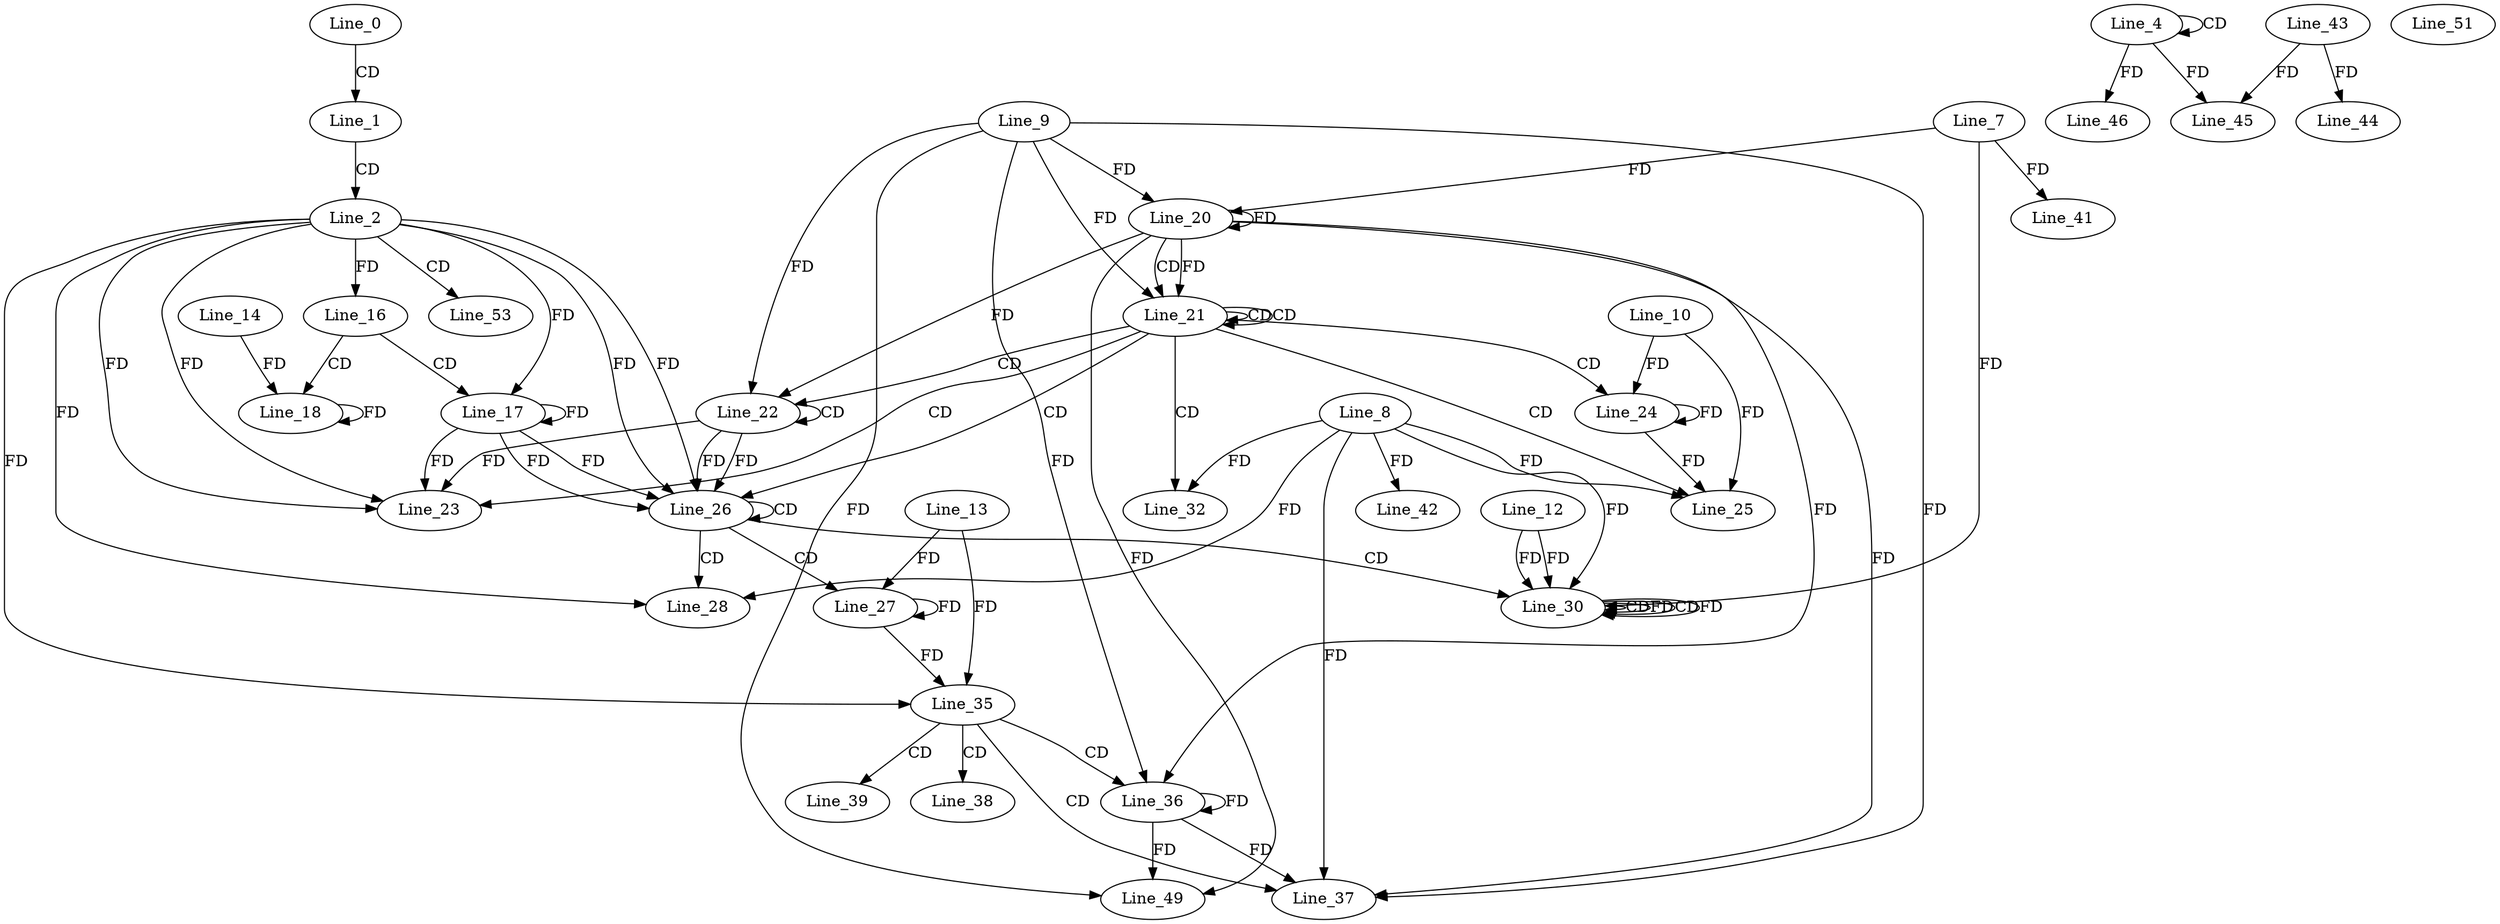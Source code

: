 digraph G {
  Line_0;
  Line_1;
  Line_2;
  Line_4;
  Line_4;
  Line_16;
  Line_17;
  Line_18;
  Line_14;
  Line_20;
  Line_9;
  Line_20;
  Line_7;
  Line_20;
  Line_21;
  Line_21;
  Line_21;
  Line_22;
  Line_22;
  Line_23;
  Line_23;
  Line_24;
  Line_10;
  Line_25;
  Line_8;
  Line_26;
  Line_26;
  Line_27;
  Line_13;
  Line_28;
  Line_30;
  Line_30;
  Line_12;
  Line_30;
  Line_30;
  Line_32;
  Line_35;
  Line_35;
  Line_35;
  Line_36;
  Line_37;
  Line_38;
  Line_39;
  Line_41;
  Line_42;
  Line_43;
  Line_44;
  Line_45;
  Line_46;
  Line_49;
  Line_51;
  Line_53;
  Line_0 -> Line_1 [ label="CD" ];
  Line_1 -> Line_2 [ label="CD" ];
  Line_4 -> Line_4 [ label="CD" ];
  Line_2 -> Line_16 [ label="FD" ];
  Line_16 -> Line_17 [ label="CD" ];
  Line_2 -> Line_17 [ label="FD" ];
  Line_17 -> Line_17 [ label="FD" ];
  Line_16 -> Line_18 [ label="CD" ];
  Line_14 -> Line_18 [ label="FD" ];
  Line_18 -> Line_18 [ label="FD" ];
  Line_20 -> Line_20 [ label="FD" ];
  Line_9 -> Line_20 [ label="FD" ];
  Line_7 -> Line_20 [ label="FD" ];
  Line_20 -> Line_21 [ label="CD" ];
  Line_21 -> Line_21 [ label="CD" ];
  Line_21 -> Line_21 [ label="CD" ];
  Line_20 -> Line_21 [ label="FD" ];
  Line_9 -> Line_21 [ label="FD" ];
  Line_21 -> Line_22 [ label="CD" ];
  Line_22 -> Line_22 [ label="CD" ];
  Line_20 -> Line_22 [ label="FD" ];
  Line_9 -> Line_22 [ label="FD" ];
  Line_21 -> Line_23 [ label="CD" ];
  Line_2 -> Line_23 [ label="FD" ];
  Line_22 -> Line_23 [ label="FD" ];
  Line_2 -> Line_23 [ label="FD" ];
  Line_17 -> Line_23 [ label="FD" ];
  Line_21 -> Line_24 [ label="CD" ];
  Line_24 -> Line_24 [ label="FD" ];
  Line_10 -> Line_24 [ label="FD" ];
  Line_21 -> Line_25 [ label="CD" ];
  Line_8 -> Line_25 [ label="FD" ];
  Line_24 -> Line_25 [ label="FD" ];
  Line_10 -> Line_25 [ label="FD" ];
  Line_21 -> Line_26 [ label="CD" ];
  Line_22 -> Line_26 [ label="FD" ];
  Line_2 -> Line_26 [ label="FD" ];
  Line_17 -> Line_26 [ label="FD" ];
  Line_26 -> Line_26 [ label="CD" ];
  Line_22 -> Line_26 [ label="FD" ];
  Line_2 -> Line_26 [ label="FD" ];
  Line_17 -> Line_26 [ label="FD" ];
  Line_26 -> Line_27 [ label="CD" ];
  Line_27 -> Line_27 [ label="FD" ];
  Line_13 -> Line_27 [ label="FD" ];
  Line_26 -> Line_28 [ label="CD" ];
  Line_8 -> Line_28 [ label="FD" ];
  Line_2 -> Line_28 [ label="FD" ];
  Line_26 -> Line_30 [ label="CD" ];
  Line_30 -> Line_30 [ label="CD" ];
  Line_30 -> Line_30 [ label="FD" ];
  Line_12 -> Line_30 [ label="FD" ];
  Line_7 -> Line_30 [ label="FD" ];
  Line_30 -> Line_30 [ label="CD" ];
  Line_8 -> Line_30 [ label="FD" ];
  Line_30 -> Line_30 [ label="FD" ];
  Line_12 -> Line_30 [ label="FD" ];
  Line_21 -> Line_32 [ label="CD" ];
  Line_8 -> Line_32 [ label="FD" ];
  Line_27 -> Line_35 [ label="FD" ];
  Line_13 -> Line_35 [ label="FD" ];
  Line_2 -> Line_35 [ label="FD" ];
  Line_35 -> Line_36 [ label="CD" ];
  Line_20 -> Line_36 [ label="FD" ];
  Line_9 -> Line_36 [ label="FD" ];
  Line_36 -> Line_36 [ label="FD" ];
  Line_35 -> Line_37 [ label="CD" ];
  Line_8 -> Line_37 [ label="FD" ];
  Line_20 -> Line_37 [ label="FD" ];
  Line_9 -> Line_37 [ label="FD" ];
  Line_36 -> Line_37 [ label="FD" ];
  Line_35 -> Line_38 [ label="CD" ];
  Line_35 -> Line_39 [ label="CD" ];
  Line_7 -> Line_41 [ label="FD" ];
  Line_8 -> Line_42 [ label="FD" ];
  Line_43 -> Line_44 [ label="FD" ];
  Line_4 -> Line_45 [ label="FD" ];
  Line_43 -> Line_45 [ label="FD" ];
  Line_4 -> Line_46 [ label="FD" ];
  Line_20 -> Line_49 [ label="FD" ];
  Line_9 -> Line_49 [ label="FD" ];
  Line_36 -> Line_49 [ label="FD" ];
  Line_2 -> Line_53 [ label="CD" ];
}
